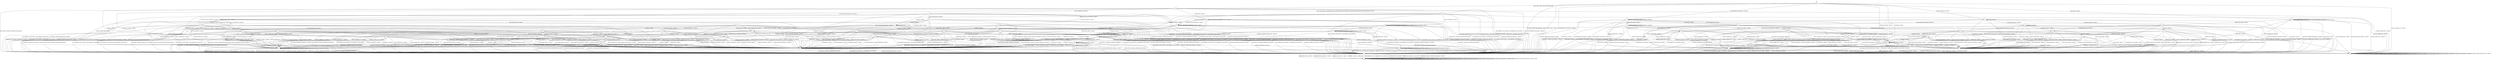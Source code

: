 digraph g {

	s0 [shape="circle" label="s0"];
	s1 [shape="circle" label="s1"];
	s2 [shape="circle" label="s2"];
	s3 [shape="circle" label="s3"];
	s4 [shape="circle" label="s4"];
	s5 [shape="circle" label="s5"];
	s6 [shape="circle" label="s6"];
	s7 [shape="circle" label="s7"];
	s8 [shape="circle" label="s8"];
	s9 [shape="circle" label="s9"];
	s10 [shape="circle" label="s10"];
	s11 [shape="circle" label="s11"];
	s12 [shape="circle" label="s12"];
	s13 [shape="circle" label="s13"];
	s14 [shape="circle" label="s14"];
	s15 [shape="circle" label="s15"];
	s16 [shape="circle" label="s16"];
	s17 [shape="circle" label="s17"];
	s18 [shape="circle" label="s18"];
	s19 [shape="circle" label="s19"];
	s20 [shape="circle" label="s20"];
	s21 [shape="circle" label="s21"];
	s22 [shape="circle" label="s22"];
	s23 [shape="circle" label="s23"];
	s24 [shape="circle" label="s24"];
	s25 [shape="circle" label="s25"];
	s26 [shape="circle" label="s26"];
	s27 [shape="circle" label="s27"];
	s28 [shape="circle" label="s28"];
	s29 [shape="circle" label="s29"];
	s30 [shape="circle" label="s30"];
	s31 [shape="circle" label="s31"];
	s32 [shape="circle" label="s32"];
	s33 [shape="circle" label="s33"];
	s34 [shape="circle" label="s34"];
	s35 [shape="circle" label="s35"];
	s36 [shape="circle" label="s36"];
	s37 [shape="circle" label="s37"];
	s38 [shape="circle" label="s38"];
	s39 [shape="circle" label="s39"];
	s40 [shape="circle" label="s40"];
	s41 [shape="circle" label="s41"];
	s42 [shape="circle" label="s42"];
	s43 [shape="circle" label="s43"];
	s44 [shape="circle" label="s44"];
	s45 [shape="circle" label="s45"];
	s46 [shape="circle" label="s46"];
	s47 [shape="circle" label="s47"];
	s48 [shape="circle" label="s48"];
	s49 [shape="circle" label="s49"];
	s50 [shape="circle" label="s50"];
	s51 [shape="circle" label="s51"];
	s52 [shape="circle" label="s52"];
	s53 [shape="circle" label="s53"];
	s54 [shape="circle" label="s54"];
	s0 -> s2 [label="ECDH_CLIENT_HELLO / HELLO_VERIFY_REQUEST"];
	s0 -> s13 [label="ECDH_CLIENT_KEY_EXCHANGE / TIMEOUT"];
	s0 -> s7 [label="CHANGE_CIPHER_SPEC / TIMEOUT"];
	s0 -> s5 [label="FINISHED / TIMEOUT"];
	s0 -> s1 [label="APPLICATION / TIMEOUT"];
	s0 -> s32 [label="CERTIFICATE / TIMEOUT"];
	s0 -> s17 [label="EMPTY_CERTIFICATE / TIMEOUT"];
	s0 -> s5 [label="CERTIFICATE_VERIFY / TIMEOUT"];
	s0 -> s1 [label="Alert(WARNING,CLOSE_NOTIFY) / TIMEOUT"];
	s0 -> s1 [label="Alert(FATAL,UNEXPECTED_MESSAGE) / TIMEOUT"];
	s1 -> s3 [label="ECDH_CLIENT_HELLO / TIMEOUT"];
	s1 -> s3 [label="ECDH_CLIENT_KEY_EXCHANGE / TIMEOUT"];
	s1 -> s3 [label="CHANGE_CIPHER_SPEC / TIMEOUT"];
	s1 -> s3 [label="FINISHED / TIMEOUT"];
	s1 -> s3 [label="APPLICATION / TIMEOUT"];
	s1 -> s3 [label="CERTIFICATE / TIMEOUT"];
	s1 -> s3 [label="EMPTY_CERTIFICATE / TIMEOUT"];
	s1 -> s3 [label="CERTIFICATE_VERIFY / TIMEOUT"];
	s1 -> s3 [label="Alert(WARNING,CLOSE_NOTIFY) / TIMEOUT"];
	s1 -> s3 [label="Alert(FATAL,UNEXPECTED_MESSAGE) / TIMEOUT"];
	s2 -> s4 [label="ECDH_CLIENT_HELLO / SERVER_HELLO|RSA_CERTIFICATE|ECDHE_SERVER_KEY_EXCHANGE|CERTIFICATE_REQUEST|SERVER_HELLO_DONE"];
	s2 -> s8 [label="ECDH_CLIENT_KEY_EXCHANGE / TIMEOUT"];
	s2 -> s7 [label="CHANGE_CIPHER_SPEC / TIMEOUT"];
	s2 -> s6 [label="FINISHED / TIMEOUT"];
	s2 -> s1 [label="APPLICATION / Alert(FATAL,UNEXPECTED_MESSAGE)"];
	s2 -> s28 [label="CERTIFICATE / TIMEOUT"];
	s2 -> s15 [label="EMPTY_CERTIFICATE / TIMEOUT"];
	s2 -> s6 [label="CERTIFICATE_VERIFY / TIMEOUT"];
	s2 -> s1 [label="Alert(WARNING,CLOSE_NOTIFY) / Alert(WARNING,CLOSE_NOTIFY)"];
	s2 -> s1 [label="Alert(FATAL,UNEXPECTED_MESSAGE) / TIMEOUT"];
	s3 -> s3 [label="ECDH_CLIENT_HELLO / SOCKET_CLOSED"];
	s3 -> s3 [label="ECDH_CLIENT_KEY_EXCHANGE / SOCKET_CLOSED"];
	s3 -> s3 [label="CHANGE_CIPHER_SPEC / SOCKET_CLOSED"];
	s3 -> s3 [label="FINISHED / SOCKET_CLOSED"];
	s3 -> s3 [label="APPLICATION / SOCKET_CLOSED"];
	s3 -> s3 [label="CERTIFICATE / SOCKET_CLOSED"];
	s3 -> s3 [label="EMPTY_CERTIFICATE / SOCKET_CLOSED"];
	s3 -> s3 [label="CERTIFICATE_VERIFY / SOCKET_CLOSED"];
	s3 -> s3 [label="Alert(WARNING,CLOSE_NOTIFY) / SOCKET_CLOSED"];
	s3 -> s3 [label="Alert(FATAL,UNEXPECTED_MESSAGE) / SOCKET_CLOSED"];
	s4 -> s1 [label="ECDH_CLIENT_HELLO / Alert(FATAL,UNEXPECTED_MESSAGE)"];
	s4 -> s8 [label="ECDH_CLIENT_KEY_EXCHANGE / TIMEOUT"];
	s4 -> s7 [label="CHANGE_CIPHER_SPEC / TIMEOUT"];
	s4 -> s6 [label="FINISHED / TIMEOUT"];
	s4 -> s1 [label="APPLICATION / Alert(FATAL,UNEXPECTED_MESSAGE)"];
	s4 -> s50 [label="CERTIFICATE / TIMEOUT"];
	s4 -> s9 [label="EMPTY_CERTIFICATE / TIMEOUT"];
	s4 -> s6 [label="CERTIFICATE_VERIFY / TIMEOUT"];
	s4 -> s1 [label="Alert(WARNING,CLOSE_NOTIFY) / Alert(WARNING,CLOSE_NOTIFY)"];
	s4 -> s1 [label="Alert(FATAL,UNEXPECTED_MESSAGE) / TIMEOUT"];
	s5 -> s5 [label="ECDH_CLIENT_HELLO / TIMEOUT"];
	s5 -> s5 [label="ECDH_CLIENT_KEY_EXCHANGE / TIMEOUT"];
	s5 -> s7 [label="CHANGE_CIPHER_SPEC / TIMEOUT"];
	s5 -> s5 [label="FINISHED / TIMEOUT"];
	s5 -> s1 [label="APPLICATION / TIMEOUT"];
	s5 -> s5 [label="CERTIFICATE / TIMEOUT"];
	s5 -> s5 [label="EMPTY_CERTIFICATE / TIMEOUT"];
	s5 -> s5 [label="CERTIFICATE_VERIFY / TIMEOUT"];
	s5 -> s1 [label="Alert(WARNING,CLOSE_NOTIFY) / TIMEOUT"];
	s5 -> s1 [label="Alert(FATAL,UNEXPECTED_MESSAGE) / TIMEOUT"];
	s6 -> s6 [label="ECDH_CLIENT_HELLO / TIMEOUT"];
	s6 -> s6 [label="ECDH_CLIENT_KEY_EXCHANGE / TIMEOUT"];
	s6 -> s7 [label="CHANGE_CIPHER_SPEC / TIMEOUT"];
	s6 -> s6 [label="FINISHED / TIMEOUT"];
	s6 -> s1 [label="APPLICATION / Alert(FATAL,UNEXPECTED_MESSAGE)"];
	s6 -> s6 [label="CERTIFICATE / TIMEOUT"];
	s6 -> s6 [label="EMPTY_CERTIFICATE / TIMEOUT"];
	s6 -> s6 [label="CERTIFICATE_VERIFY / TIMEOUT"];
	s6 -> s1 [label="Alert(WARNING,CLOSE_NOTIFY) / Alert(WARNING,CLOSE_NOTIFY)"];
	s6 -> s1 [label="Alert(FATAL,UNEXPECTED_MESSAGE) / TIMEOUT"];
	s7 -> s7 [label="ECDH_CLIENT_HELLO / TIMEOUT"];
	s7 -> s7 [label="ECDH_CLIENT_KEY_EXCHANGE / TIMEOUT"];
	s7 -> s7 [label="CHANGE_CIPHER_SPEC / TIMEOUT"];
	s7 -> s7 [label="FINISHED / TIMEOUT"];
	s7 -> s7 [label="APPLICATION / TIMEOUT"];
	s7 -> s7 [label="CERTIFICATE / TIMEOUT"];
	s7 -> s7 [label="EMPTY_CERTIFICATE / TIMEOUT"];
	s7 -> s7 [label="CERTIFICATE_VERIFY / TIMEOUT"];
	s7 -> s7 [label="Alert(WARNING,CLOSE_NOTIFY) / TIMEOUT"];
	s7 -> s7 [label="Alert(FATAL,UNEXPECTED_MESSAGE) / TIMEOUT"];
	s8 -> s22 [label="ECDH_CLIENT_HELLO / TIMEOUT"];
	s8 -> s6 [label="ECDH_CLIENT_KEY_EXCHANGE / TIMEOUT"];
	s8 -> s11 [label="CHANGE_CIPHER_SPEC / TIMEOUT"];
	s8 -> s12 [label="FINISHED / TIMEOUT"];
	s8 -> s1 [label="APPLICATION / Alert(FATAL,UNEXPECTED_MESSAGE)"];
	s8 -> s18 [label="CERTIFICATE / TIMEOUT"];
	s8 -> s18 [label="EMPTY_CERTIFICATE / TIMEOUT"];
	s8 -> s8 [label="CERTIFICATE_VERIFY / TIMEOUT"];
	s8 -> s1 [label="Alert(WARNING,CLOSE_NOTIFY) / Alert(WARNING,CLOSE_NOTIFY)"];
	s8 -> s1 [label="Alert(FATAL,UNEXPECTED_MESSAGE) / TIMEOUT"];
	s9 -> s37 [label="ECDH_CLIENT_HELLO / TIMEOUT"];
	s9 -> s9 [label="ECDH_CLIENT_KEY_EXCHANGE / TIMEOUT"];
	s9 -> s10 [label="CHANGE_CIPHER_SPEC / TIMEOUT"];
	s9 -> s9 [label="FINISHED / TIMEOUT"];
	s9 -> s1 [label="APPLICATION / Alert(FATAL,UNEXPECTED_MESSAGE)"];
	s9 -> s6 [label="CERTIFICATE / TIMEOUT"];
	s9 -> s6 [label="EMPTY_CERTIFICATE / TIMEOUT"];
	s9 -> s9 [label="CERTIFICATE_VERIFY / TIMEOUT"];
	s9 -> s1 [label="Alert(WARNING,CLOSE_NOTIFY) / Alert(WARNING,CLOSE_NOTIFY)"];
	s9 -> s1 [label="Alert(FATAL,UNEXPECTED_MESSAGE) / TIMEOUT"];
	s10 -> s1 [label="ECDH_CLIENT_HELLO / Alert(FATAL,BAD_CERTIFICATE)"];
	s10 -> s1 [label="ECDH_CLIENT_KEY_EXCHANGE / Alert(FATAL,BAD_CERTIFICATE)"];
	s10 -> s7 [label="CHANGE_CIPHER_SPEC / TIMEOUT"];
	s10 -> s1 [label="FINISHED / Alert(FATAL,BAD_CERTIFICATE)"];
	s10 -> s10 [label="APPLICATION / TIMEOUT"];
	s10 -> s1 [label="CERTIFICATE / Alert(FATAL,BAD_CERTIFICATE)"];
	s10 -> s1 [label="EMPTY_CERTIFICATE / Alert(FATAL,BAD_CERTIFICATE)"];
	s10 -> s1 [label="CERTIFICATE_VERIFY / Alert(FATAL,BAD_CERTIFICATE)"];
	s10 -> s10 [label="Alert(WARNING,CLOSE_NOTIFY) / TIMEOUT"];
	s10 -> s10 [label="Alert(FATAL,UNEXPECTED_MESSAGE) / TIMEOUT"];
	s11 -> s1 [label="ECDH_CLIENT_HELLO / Alert(FATAL,UNEXPECTED_MESSAGE)"];
	s11 -> s1 [label="ECDH_CLIENT_KEY_EXCHANGE / Alert(FATAL,UNEXPECTED_MESSAGE)"];
	s11 -> s7 [label="CHANGE_CIPHER_SPEC / TIMEOUT"];
	s11 -> s1 [label="FINISHED / Alert(FATAL,UNEXPECTED_MESSAGE)"];
	s11 -> s11 [label="APPLICATION / TIMEOUT"];
	s11 -> s1 [label="CERTIFICATE / Alert(FATAL,UNEXPECTED_MESSAGE)"];
	s11 -> s1 [label="EMPTY_CERTIFICATE / Alert(FATAL,UNEXPECTED_MESSAGE)"];
	s11 -> s1 [label="CERTIFICATE_VERIFY / Alert(FATAL,UNEXPECTED_MESSAGE)"];
	s11 -> s11 [label="Alert(WARNING,CLOSE_NOTIFY) / TIMEOUT"];
	s11 -> s11 [label="Alert(FATAL,UNEXPECTED_MESSAGE) / TIMEOUT"];
	s12 -> s26 [label="ECDH_CLIENT_HELLO / TIMEOUT"];
	s12 -> s6 [label="ECDH_CLIENT_KEY_EXCHANGE / TIMEOUT"];
	s12 -> s11 [label="CHANGE_CIPHER_SPEC / TIMEOUT"];
	s12 -> s6 [label="FINISHED / TIMEOUT"];
	s12 -> s1 [label="APPLICATION / Alert(FATAL,UNEXPECTED_MESSAGE)"];
	s12 -> s20 [label="CERTIFICATE / TIMEOUT"];
	s12 -> s20 [label="EMPTY_CERTIFICATE / TIMEOUT"];
	s12 -> s51 [label="CERTIFICATE_VERIFY / TIMEOUT"];
	s12 -> s1 [label="Alert(WARNING,CLOSE_NOTIFY) / Alert(WARNING,CLOSE_NOTIFY)"];
	s12 -> s1 [label="Alert(FATAL,UNEXPECTED_MESSAGE) / TIMEOUT"];
	s13 -> s13 [label="ECDH_CLIENT_HELLO / TIMEOUT"];
	s13 -> s5 [label="ECDH_CLIENT_KEY_EXCHANGE / TIMEOUT"];
	s13 -> s14 [label="CHANGE_CIPHER_SPEC / TIMEOUT"];
	s13 -> s13 [label="FINISHED / TIMEOUT"];
	s13 -> s1 [label="APPLICATION / TIMEOUT"];
	s13 -> s19 [label="CERTIFICATE / TIMEOUT"];
	s13 -> s19 [label="EMPTY_CERTIFICATE / TIMEOUT"];
	s13 -> s21 [label="CERTIFICATE_VERIFY / TIMEOUT"];
	s13 -> s1 [label="Alert(WARNING,CLOSE_NOTIFY) / TIMEOUT"];
	s13 -> s1 [label="Alert(FATAL,UNEXPECTED_MESSAGE) / TIMEOUT"];
	s14 -> s1 [label="ECDH_CLIENT_HELLO / TIMEOUT"];
	s14 -> s1 [label="ECDH_CLIENT_KEY_EXCHANGE / TIMEOUT"];
	s14 -> s7 [label="CHANGE_CIPHER_SPEC / TIMEOUT"];
	s14 -> s1 [label="FINISHED / TIMEOUT"];
	s14 -> s14 [label="APPLICATION / TIMEOUT"];
	s14 -> s1 [label="CERTIFICATE / TIMEOUT"];
	s14 -> s1 [label="EMPTY_CERTIFICATE / TIMEOUT"];
	s14 -> s1 [label="CERTIFICATE_VERIFY / TIMEOUT"];
	s14 -> s14 [label="Alert(WARNING,CLOSE_NOTIFY) / TIMEOUT"];
	s14 -> s14 [label="Alert(FATAL,UNEXPECTED_MESSAGE) / TIMEOUT"];
	s15 -> s31 [label="ECDH_CLIENT_HELLO / TIMEOUT"];
	s15 -> s18 [label="ECDH_CLIENT_KEY_EXCHANGE / TIMEOUT"];
	s15 -> s11 [label="CHANGE_CIPHER_SPEC / TIMEOUT"];
	s15 -> s16 [label="FINISHED / TIMEOUT"];
	s15 -> s1 [label="APPLICATION / Alert(FATAL,UNEXPECTED_MESSAGE)"];
	s15 -> s6 [label="CERTIFICATE / TIMEOUT"];
	s15 -> s6 [label="EMPTY_CERTIFICATE / TIMEOUT"];
	s15 -> s30 [label="CERTIFICATE_VERIFY / TIMEOUT"];
	s15 -> s1 [label="Alert(WARNING,CLOSE_NOTIFY) / Alert(WARNING,CLOSE_NOTIFY)"];
	s15 -> s1 [label="Alert(FATAL,UNEXPECTED_MESSAGE) / TIMEOUT"];
	s16 -> s16 [label="ECDH_CLIENT_HELLO / TIMEOUT"];
	s16 -> s20 [label="ECDH_CLIENT_KEY_EXCHANGE / TIMEOUT"];
	s16 -> s11 [label="CHANGE_CIPHER_SPEC / TIMEOUT"];
	s16 -> s6 [label="FINISHED / TIMEOUT"];
	s16 -> s1 [label="APPLICATION / Alert(FATAL,UNEXPECTED_MESSAGE)"];
	s16 -> s6 [label="CERTIFICATE / TIMEOUT"];
	s16 -> s6 [label="EMPTY_CERTIFICATE / TIMEOUT"];
	s16 -> s24 [label="CERTIFICATE_VERIFY / TIMEOUT"];
	s16 -> s1 [label="Alert(WARNING,CLOSE_NOTIFY) / Alert(WARNING,CLOSE_NOTIFY)"];
	s16 -> s1 [label="Alert(FATAL,UNEXPECTED_MESSAGE) / TIMEOUT"];
	s17 -> s38 [label="ECDH_CLIENT_HELLO / TIMEOUT"];
	s17 -> s19 [label="ECDH_CLIENT_KEY_EXCHANGE / TIMEOUT"];
	s17 -> s14 [label="CHANGE_CIPHER_SPEC / TIMEOUT"];
	s17 -> s17 [label="FINISHED / TIMEOUT"];
	s17 -> s1 [label="APPLICATION / TIMEOUT"];
	s17 -> s5 [label="CERTIFICATE / TIMEOUT"];
	s17 -> s5 [label="EMPTY_CERTIFICATE / TIMEOUT"];
	s17 -> s34 [label="CERTIFICATE_VERIFY / TIMEOUT"];
	s17 -> s1 [label="Alert(WARNING,CLOSE_NOTIFY) / TIMEOUT"];
	s17 -> s1 [label="Alert(FATAL,UNEXPECTED_MESSAGE) / TIMEOUT"];
	s18 -> s23 [label="ECDH_CLIENT_HELLO / TIMEOUT"];
	s18 -> s6 [label="ECDH_CLIENT_KEY_EXCHANGE / TIMEOUT"];
	s18 -> s11 [label="CHANGE_CIPHER_SPEC / TIMEOUT"];
	s18 -> s20 [label="FINISHED / TIMEOUT"];
	s18 -> s1 [label="APPLICATION / Alert(FATAL,UNEXPECTED_MESSAGE)"];
	s18 -> s6 [label="CERTIFICATE / TIMEOUT"];
	s18 -> s6 [label="EMPTY_CERTIFICATE / TIMEOUT"];
	s18 -> s27 [label="CERTIFICATE_VERIFY / TIMEOUT"];
	s18 -> s1 [label="Alert(WARNING,CLOSE_NOTIFY) / Alert(WARNING,CLOSE_NOTIFY)"];
	s18 -> s1 [label="Alert(FATAL,UNEXPECTED_MESSAGE) / TIMEOUT"];
	s19 -> s43 [label="ECDH_CLIENT_HELLO / TIMEOUT"];
	s19 -> s5 [label="ECDH_CLIENT_KEY_EXCHANGE / TIMEOUT"];
	s19 -> s14 [label="CHANGE_CIPHER_SPEC / TIMEOUT"];
	s19 -> s29 [label="FINISHED / TIMEOUT"];
	s19 -> s1 [label="APPLICATION / TIMEOUT"];
	s19 -> s5 [label="CERTIFICATE / TIMEOUT"];
	s19 -> s5 [label="EMPTY_CERTIFICATE / TIMEOUT"];
	s19 -> s33 [label="CERTIFICATE_VERIFY / TIMEOUT"];
	s19 -> s1 [label="Alert(WARNING,CLOSE_NOTIFY) / TIMEOUT"];
	s19 -> s1 [label="Alert(FATAL,UNEXPECTED_MESSAGE) / TIMEOUT"];
	s20 -> s25 [label="ECDH_CLIENT_HELLO / TIMEOUT"];
	s20 -> s6 [label="ECDH_CLIENT_KEY_EXCHANGE / TIMEOUT"];
	s20 -> s11 [label="CHANGE_CIPHER_SPEC / TIMEOUT"];
	s20 -> s6 [label="FINISHED / TIMEOUT"];
	s20 -> s1 [label="APPLICATION / Alert(FATAL,UNEXPECTED_MESSAGE)"];
	s20 -> s6 [label="CERTIFICATE / TIMEOUT"];
	s20 -> s6 [label="EMPTY_CERTIFICATE / TIMEOUT"];
	s20 -> s45 [label="CERTIFICATE_VERIFY / TIMEOUT"];
	s20 -> s1 [label="Alert(WARNING,CLOSE_NOTIFY) / Alert(WARNING,CLOSE_NOTIFY)"];
	s20 -> s1 [label="Alert(FATAL,UNEXPECTED_MESSAGE) / TIMEOUT"];
	s21 -> s21 [label="ECDH_CLIENT_HELLO / TIMEOUT"];
	s21 -> s5 [label="ECDH_CLIENT_KEY_EXCHANGE / TIMEOUT"];
	s21 -> s14 [label="CHANGE_CIPHER_SPEC / TIMEOUT"];
	s21 -> s21 [label="FINISHED / TIMEOUT"];
	s21 -> s1 [label="APPLICATION / TIMEOUT"];
	s21 -> s33 [label="CERTIFICATE / TIMEOUT"];
	s21 -> s33 [label="EMPTY_CERTIFICATE / TIMEOUT"];
	s21 -> s5 [label="CERTIFICATE_VERIFY / TIMEOUT"];
	s21 -> s1 [label="Alert(WARNING,CLOSE_NOTIFY) / TIMEOUT"];
	s21 -> s1 [label="Alert(FATAL,UNEXPECTED_MESSAGE) / TIMEOUT"];
	s22 -> s6 [label="ECDH_CLIENT_HELLO / TIMEOUT"];
	s22 -> s6 [label="ECDH_CLIENT_KEY_EXCHANGE / TIMEOUT"];
	s22 -> s11 [label="CHANGE_CIPHER_SPEC / TIMEOUT"];
	s22 -> s26 [label="FINISHED / TIMEOUT"];
	s22 -> s1 [label="APPLICATION / Alert(FATAL,UNEXPECTED_MESSAGE)"];
	s22 -> s23 [label="CERTIFICATE / TIMEOUT"];
	s22 -> s23 [label="EMPTY_CERTIFICATE / TIMEOUT"];
	s22 -> s47 [label="CERTIFICATE_VERIFY / TIMEOUT"];
	s22 -> s1 [label="Alert(WARNING,CLOSE_NOTIFY) / Alert(WARNING,CLOSE_NOTIFY)"];
	s22 -> s1 [label="Alert(FATAL,UNEXPECTED_MESSAGE) / TIMEOUT"];
	s23 -> s6 [label="ECDH_CLIENT_HELLO / TIMEOUT"];
	s23 -> s6 [label="ECDH_CLIENT_KEY_EXCHANGE / TIMEOUT"];
	s23 -> s11 [label="CHANGE_CIPHER_SPEC / TIMEOUT"];
	s23 -> s25 [label="FINISHED / TIMEOUT"];
	s23 -> s1 [label="APPLICATION / Alert(FATAL,UNEXPECTED_MESSAGE)"];
	s23 -> s6 [label="CERTIFICATE / TIMEOUT"];
	s23 -> s6 [label="EMPTY_CERTIFICATE / TIMEOUT"];
	s23 -> s48 [label="CERTIFICATE_VERIFY / TIMEOUT"];
	s23 -> s1 [label="Alert(WARNING,CLOSE_NOTIFY) / Alert(WARNING,CLOSE_NOTIFY)"];
	s23 -> s1 [label="Alert(FATAL,UNEXPECTED_MESSAGE) / TIMEOUT"];
	s24 -> s54 [label="ECDH_CLIENT_HELLO / TIMEOUT"];
	s24 -> s45 [label="ECDH_CLIENT_KEY_EXCHANGE / TIMEOUT"];
	s24 -> s11 [label="CHANGE_CIPHER_SPEC / TIMEOUT"];
	s24 -> s6 [label="FINISHED / TIMEOUT"];
	s24 -> s1 [label="APPLICATION / Alert(FATAL,UNEXPECTED_MESSAGE)"];
	s24 -> s6 [label="CERTIFICATE / TIMEOUT"];
	s24 -> s6 [label="EMPTY_CERTIFICATE / TIMEOUT"];
	s24 -> s6 [label="CERTIFICATE_VERIFY / TIMEOUT"];
	s24 -> s1 [label="Alert(WARNING,CLOSE_NOTIFY) / Alert(WARNING,CLOSE_NOTIFY)"];
	s24 -> s1 [label="Alert(FATAL,UNEXPECTED_MESSAGE) / TIMEOUT"];
	s25 -> s6 [label="ECDH_CLIENT_HELLO / TIMEOUT"];
	s25 -> s6 [label="ECDH_CLIENT_KEY_EXCHANGE / TIMEOUT"];
	s25 -> s11 [label="CHANGE_CIPHER_SPEC / TIMEOUT"];
	s25 -> s6 [label="FINISHED / TIMEOUT"];
	s25 -> s1 [label="APPLICATION / Alert(FATAL,UNEXPECTED_MESSAGE)"];
	s25 -> s6 [label="CERTIFICATE / TIMEOUT"];
	s25 -> s6 [label="EMPTY_CERTIFICATE / TIMEOUT"];
	s25 -> s46 [label="CERTIFICATE_VERIFY / TIMEOUT"];
	s25 -> s1 [label="Alert(WARNING,CLOSE_NOTIFY) / Alert(WARNING,CLOSE_NOTIFY)"];
	s25 -> s1 [label="Alert(FATAL,UNEXPECTED_MESSAGE) / TIMEOUT"];
	s26 -> s6 [label="ECDH_CLIENT_HELLO / TIMEOUT"];
	s26 -> s6 [label="ECDH_CLIENT_KEY_EXCHANGE / TIMEOUT"];
	s26 -> s11 [label="CHANGE_CIPHER_SPEC / TIMEOUT"];
	s26 -> s6 [label="FINISHED / TIMEOUT"];
	s26 -> s1 [label="APPLICATION / Alert(FATAL,UNEXPECTED_MESSAGE)"];
	s26 -> s25 [label="CERTIFICATE / TIMEOUT"];
	s26 -> s25 [label="EMPTY_CERTIFICATE / TIMEOUT"];
	s26 -> s49 [label="CERTIFICATE_VERIFY / TIMEOUT"];
	s26 -> s1 [label="Alert(WARNING,CLOSE_NOTIFY) / Alert(WARNING,CLOSE_NOTIFY)"];
	s26 -> s1 [label="Alert(FATAL,UNEXPECTED_MESSAGE) / TIMEOUT"];
	s27 -> s48 [label="ECDH_CLIENT_HELLO / TIMEOUT"];
	s27 -> s6 [label="ECDH_CLIENT_KEY_EXCHANGE / TIMEOUT"];
	s27 -> s11 [label="CHANGE_CIPHER_SPEC / TIMEOUT"];
	s27 -> s45 [label="FINISHED / TIMEOUT"];
	s27 -> s1 [label="APPLICATION / Alert(FATAL,UNEXPECTED_MESSAGE)"];
	s27 -> s6 [label="CERTIFICATE / TIMEOUT"];
	s27 -> s6 [label="EMPTY_CERTIFICATE / TIMEOUT"];
	s27 -> s6 [label="CERTIFICATE_VERIFY / TIMEOUT"];
	s27 -> s1 [label="Alert(WARNING,CLOSE_NOTIFY) / Alert(WARNING,CLOSE_NOTIFY)"];
	s27 -> s1 [label="Alert(FATAL,UNEXPECTED_MESSAGE) / TIMEOUT"];
	s28 -> s28 [label="ECDH_CLIENT_HELLO / TIMEOUT"];
	s28 -> s50 [label="ECDH_CLIENT_KEY_EXCHANGE / TIMEOUT"];
	s28 -> s7 [label="CHANGE_CIPHER_SPEC / TIMEOUT"];
	s28 -> s28 [label="FINISHED / TIMEOUT"];
	s28 -> s1 [label="APPLICATION / Alert(FATAL,UNEXPECTED_MESSAGE)"];
	s28 -> s6 [label="CERTIFICATE / TIMEOUT"];
	s28 -> s6 [label="EMPTY_CERTIFICATE / TIMEOUT"];
	s28 -> s30 [label="CERTIFICATE_VERIFY / TIMEOUT"];
	s28 -> s1 [label="Alert(WARNING,CLOSE_NOTIFY) / Alert(WARNING,CLOSE_NOTIFY)"];
	s28 -> s1 [label="Alert(FATAL,UNEXPECTED_MESSAGE) / TIMEOUT"];
	s29 -> s44 [label="ECDH_CLIENT_HELLO / TIMEOUT"];
	s29 -> s5 [label="ECDH_CLIENT_KEY_EXCHANGE / TIMEOUT"];
	s29 -> s14 [label="CHANGE_CIPHER_SPEC / TIMEOUT"];
	s29 -> s5 [label="FINISHED / TIMEOUT"];
	s29 -> s1 [label="APPLICATION / TIMEOUT"];
	s29 -> s5 [label="CERTIFICATE / TIMEOUT"];
	s29 -> s5 [label="EMPTY_CERTIFICATE / TIMEOUT"];
	s29 -> s36 [label="CERTIFICATE_VERIFY / TIMEOUT"];
	s29 -> s1 [label="Alert(WARNING,CLOSE_NOTIFY) / TIMEOUT"];
	s29 -> s1 [label="Alert(FATAL,UNEXPECTED_MESSAGE) / TIMEOUT"];
	s30 -> s35 [label="ECDH_CLIENT_HELLO / TIMEOUT"];
	s30 -> s27 [label="ECDH_CLIENT_KEY_EXCHANGE / TIMEOUT"];
	s30 -> s11 [label="CHANGE_CIPHER_SPEC / TIMEOUT"];
	s30 -> s24 [label="FINISHED / TIMEOUT"];
	s30 -> s1 [label="APPLICATION / Alert(FATAL,UNEXPECTED_MESSAGE)"];
	s30 -> s6 [label="CERTIFICATE / TIMEOUT"];
	s30 -> s6 [label="EMPTY_CERTIFICATE / TIMEOUT"];
	s30 -> s6 [label="CERTIFICATE_VERIFY / TIMEOUT"];
	s30 -> s1 [label="Alert(WARNING,CLOSE_NOTIFY) / Alert(WARNING,CLOSE_NOTIFY)"];
	s30 -> s1 [label="Alert(FATAL,UNEXPECTED_MESSAGE) / TIMEOUT"];
	s31 -> s6 [label="ECDH_CLIENT_HELLO / TIMEOUT"];
	s31 -> s23 [label="ECDH_CLIENT_KEY_EXCHANGE / TIMEOUT"];
	s31 -> s11 [label="CHANGE_CIPHER_SPEC / TIMEOUT"];
	s31 -> s16 [label="FINISHED / TIMEOUT"];
	s31 -> s1 [label="APPLICATION / Alert(FATAL,UNEXPECTED_MESSAGE)"];
	s31 -> s6 [label="CERTIFICATE / TIMEOUT"];
	s31 -> s6 [label="EMPTY_CERTIFICATE / TIMEOUT"];
	s31 -> s35 [label="CERTIFICATE_VERIFY / TIMEOUT"];
	s31 -> s1 [label="Alert(WARNING,CLOSE_NOTIFY) / Alert(WARNING,CLOSE_NOTIFY)"];
	s31 -> s1 [label="Alert(FATAL,UNEXPECTED_MESSAGE) / TIMEOUT"];
	s32 -> s32 [label="ECDH_CLIENT_HELLO / TIMEOUT"];
	s32 -> s32 [label="ECDH_CLIENT_KEY_EXCHANGE / TIMEOUT"];
	s32 -> s7 [label="CHANGE_CIPHER_SPEC / TIMEOUT"];
	s32 -> s32 [label="FINISHED / TIMEOUT"];
	s32 -> s1 [label="APPLICATION / TIMEOUT"];
	s32 -> s5 [label="CERTIFICATE / TIMEOUT"];
	s32 -> s5 [label="EMPTY_CERTIFICATE / TIMEOUT"];
	s32 -> s34 [label="CERTIFICATE_VERIFY / TIMEOUT"];
	s32 -> s1 [label="Alert(WARNING,CLOSE_NOTIFY) / TIMEOUT"];
	s32 -> s1 [label="Alert(FATAL,UNEXPECTED_MESSAGE) / TIMEOUT"];
	s33 -> s40 [label="ECDH_CLIENT_HELLO / TIMEOUT"];
	s33 -> s5 [label="ECDH_CLIENT_KEY_EXCHANGE / TIMEOUT"];
	s33 -> s14 [label="CHANGE_CIPHER_SPEC / TIMEOUT"];
	s33 -> s36 [label="FINISHED / TIMEOUT"];
	s33 -> s1 [label="APPLICATION / TIMEOUT"];
	s33 -> s5 [label="CERTIFICATE / TIMEOUT"];
	s33 -> s5 [label="EMPTY_CERTIFICATE / TIMEOUT"];
	s33 -> s5 [label="CERTIFICATE_VERIFY / TIMEOUT"];
	s33 -> s1 [label="Alert(WARNING,CLOSE_NOTIFY) / TIMEOUT"];
	s33 -> s1 [label="Alert(FATAL,UNEXPECTED_MESSAGE) / TIMEOUT"];
	s34 -> s41 [label="ECDH_CLIENT_HELLO / TIMEOUT"];
	s34 -> s33 [label="ECDH_CLIENT_KEY_EXCHANGE / TIMEOUT"];
	s34 -> s14 [label="CHANGE_CIPHER_SPEC / TIMEOUT"];
	s34 -> s52 [label="FINISHED / TIMEOUT"];
	s34 -> s1 [label="APPLICATION / TIMEOUT"];
	s34 -> s5 [label="CERTIFICATE / TIMEOUT"];
	s34 -> s5 [label="EMPTY_CERTIFICATE / TIMEOUT"];
	s34 -> s5 [label="CERTIFICATE_VERIFY / TIMEOUT"];
	s34 -> s1 [label="Alert(WARNING,CLOSE_NOTIFY) / TIMEOUT"];
	s34 -> s1 [label="Alert(FATAL,UNEXPECTED_MESSAGE) / TIMEOUT"];
	s35 -> s6 [label="ECDH_CLIENT_HELLO / TIMEOUT"];
	s35 -> s48 [label="ECDH_CLIENT_KEY_EXCHANGE / TIMEOUT"];
	s35 -> s11 [label="CHANGE_CIPHER_SPEC / TIMEOUT"];
	s35 -> s54 [label="FINISHED / TIMEOUT"];
	s35 -> s1 [label="APPLICATION / Alert(FATAL,UNEXPECTED_MESSAGE)"];
	s35 -> s6 [label="CERTIFICATE / TIMEOUT"];
	s35 -> s6 [label="EMPTY_CERTIFICATE / TIMEOUT"];
	s35 -> s6 [label="CERTIFICATE_VERIFY / TIMEOUT"];
	s35 -> s1 [label="Alert(WARNING,CLOSE_NOTIFY) / Alert(WARNING,CLOSE_NOTIFY)"];
	s35 -> s1 [label="Alert(FATAL,UNEXPECTED_MESSAGE) / TIMEOUT"];
	s36 -> s36 [label="ECDH_CLIENT_HELLO / TIMEOUT"];
	s36 -> s5 [label="ECDH_CLIENT_KEY_EXCHANGE / TIMEOUT"];
	s36 -> s14 [label="CHANGE_CIPHER_SPEC / TIMEOUT"];
	s36 -> s5 [label="FINISHED / TIMEOUT"];
	s36 -> s1 [label="APPLICATION / TIMEOUT"];
	s36 -> s5 [label="CERTIFICATE / TIMEOUT"];
	s36 -> s5 [label="EMPTY_CERTIFICATE / TIMEOUT"];
	s36 -> s5 [label="CERTIFICATE_VERIFY / TIMEOUT"];
	s36 -> s1 [label="Alert(WARNING,CLOSE_NOTIFY) / TIMEOUT"];
	s36 -> s1 [label="Alert(FATAL,UNEXPECTED_MESSAGE) / TIMEOUT"];
	s37 -> s6 [label="ECDH_CLIENT_HELLO / TIMEOUT"];
	s37 -> s37 [label="ECDH_CLIENT_KEY_EXCHANGE / TIMEOUT"];
	s37 -> s10 [label="CHANGE_CIPHER_SPEC / TIMEOUT"];
	s37 -> s39 [label="FINISHED / TIMEOUT"];
	s37 -> s1 [label="APPLICATION / Alert(FATAL,UNEXPECTED_MESSAGE)"];
	s37 -> s6 [label="CERTIFICATE / TIMEOUT"];
	s37 -> s6 [label="EMPTY_CERTIFICATE / TIMEOUT"];
	s37 -> s37 [label="CERTIFICATE_VERIFY / TIMEOUT"];
	s37 -> s1 [label="Alert(WARNING,CLOSE_NOTIFY) / Alert(WARNING,CLOSE_NOTIFY)"];
	s37 -> s1 [label="Alert(FATAL,UNEXPECTED_MESSAGE) / TIMEOUT"];
	s38 -> s5 [label="ECDH_CLIENT_HELLO / TIMEOUT"];
	s38 -> s43 [label="ECDH_CLIENT_KEY_EXCHANGE / TIMEOUT"];
	s38 -> s14 [label="CHANGE_CIPHER_SPEC / TIMEOUT"];
	s38 -> s38 [label="FINISHED / TIMEOUT"];
	s38 -> s1 [label="APPLICATION / TIMEOUT"];
	s38 -> s5 [label="CERTIFICATE / TIMEOUT"];
	s38 -> s5 [label="EMPTY_CERTIFICATE / TIMEOUT"];
	s38 -> s41 [label="CERTIFICATE_VERIFY / TIMEOUT"];
	s38 -> s1 [label="Alert(WARNING,CLOSE_NOTIFY) / TIMEOUT"];
	s38 -> s1 [label="Alert(FATAL,UNEXPECTED_MESSAGE) / TIMEOUT"];
	s39 -> s6 [label="ECDH_CLIENT_HELLO / TIMEOUT"];
	s39 -> s39 [label="ECDH_CLIENT_KEY_EXCHANGE / TIMEOUT"];
	s39 -> s10 [label="CHANGE_CIPHER_SPEC / TIMEOUT"];
	s39 -> s6 [label="FINISHED / TIMEOUT"];
	s39 -> s1 [label="APPLICATION / Alert(FATAL,UNEXPECTED_MESSAGE)"];
	s39 -> s6 [label="CERTIFICATE / TIMEOUT"];
	s39 -> s6 [label="EMPTY_CERTIFICATE / TIMEOUT"];
	s39 -> s42 [label="CERTIFICATE_VERIFY / TIMEOUT"];
	s39 -> s1 [label="Alert(WARNING,CLOSE_NOTIFY) / Alert(WARNING,CLOSE_NOTIFY)"];
	s39 -> s1 [label="Alert(FATAL,UNEXPECTED_MESSAGE) / TIMEOUT"];
	s40 -> s5 [label="ECDH_CLIENT_HELLO / TIMEOUT"];
	s40 -> s5 [label="ECDH_CLIENT_KEY_EXCHANGE / TIMEOUT"];
	s40 -> s14 [label="CHANGE_CIPHER_SPEC / TIMEOUT"];
	s40 -> s36 [label="FINISHED / TIMEOUT"];
	s40 -> s1 [label="APPLICATION / TIMEOUT"];
	s40 -> s5 [label="CERTIFICATE / TIMEOUT"];
	s40 -> s5 [label="EMPTY_CERTIFICATE / TIMEOUT"];
	s40 -> s5 [label="CERTIFICATE_VERIFY / TIMEOUT"];
	s40 -> s1 [label="Alert(WARNING,CLOSE_NOTIFY) / TIMEOUT"];
	s40 -> s1 [label="Alert(FATAL,UNEXPECTED_MESSAGE) / TIMEOUT"];
	s41 -> s5 [label="ECDH_CLIENT_HELLO / TIMEOUT"];
	s41 -> s40 [label="ECDH_CLIENT_KEY_EXCHANGE / TIMEOUT"];
	s41 -> s14 [label="CHANGE_CIPHER_SPEC / TIMEOUT"];
	s41 -> s53 [label="FINISHED / TIMEOUT"];
	s41 -> s1 [label="APPLICATION / TIMEOUT"];
	s41 -> s5 [label="CERTIFICATE / TIMEOUT"];
	s41 -> s5 [label="EMPTY_CERTIFICATE / TIMEOUT"];
	s41 -> s5 [label="CERTIFICATE_VERIFY / TIMEOUT"];
	s41 -> s1 [label="Alert(WARNING,CLOSE_NOTIFY) / TIMEOUT"];
	s41 -> s1 [label="Alert(FATAL,UNEXPECTED_MESSAGE) / TIMEOUT"];
	s42 -> s6 [label="ECDH_CLIENT_HELLO / TIMEOUT"];
	s42 -> s42 [label="ECDH_CLIENT_KEY_EXCHANGE / TIMEOUT"];
	s42 -> s10 [label="CHANGE_CIPHER_SPEC / TIMEOUT"];
	s42 -> s6 [label="FINISHED / TIMEOUT"];
	s42 -> s1 [label="APPLICATION / Alert(FATAL,UNEXPECTED_MESSAGE)"];
	s42 -> s6 [label="CERTIFICATE / TIMEOUT"];
	s42 -> s6 [label="EMPTY_CERTIFICATE / TIMEOUT"];
	s42 -> s6 [label="CERTIFICATE_VERIFY / TIMEOUT"];
	s42 -> s1 [label="Alert(WARNING,CLOSE_NOTIFY) / Alert(WARNING,CLOSE_NOTIFY)"];
	s42 -> s1 [label="Alert(FATAL,UNEXPECTED_MESSAGE) / TIMEOUT"];
	s43 -> s5 [label="ECDH_CLIENT_HELLO / TIMEOUT"];
	s43 -> s5 [label="ECDH_CLIENT_KEY_EXCHANGE / TIMEOUT"];
	s43 -> s14 [label="CHANGE_CIPHER_SPEC / TIMEOUT"];
	s43 -> s44 [label="FINISHED / TIMEOUT"];
	s43 -> s1 [label="APPLICATION / TIMEOUT"];
	s43 -> s5 [label="CERTIFICATE / TIMEOUT"];
	s43 -> s5 [label="EMPTY_CERTIFICATE / TIMEOUT"];
	s43 -> s40 [label="CERTIFICATE_VERIFY / TIMEOUT"];
	s43 -> s1 [label="Alert(WARNING,CLOSE_NOTIFY) / TIMEOUT"];
	s43 -> s1 [label="Alert(FATAL,UNEXPECTED_MESSAGE) / TIMEOUT"];
	s44 -> s5 [label="ECDH_CLIENT_HELLO / TIMEOUT"];
	s44 -> s5 [label="ECDH_CLIENT_KEY_EXCHANGE / TIMEOUT"];
	s44 -> s14 [label="CHANGE_CIPHER_SPEC / TIMEOUT"];
	s44 -> s5 [label="FINISHED / TIMEOUT"];
	s44 -> s1 [label="APPLICATION / TIMEOUT"];
	s44 -> s5 [label="CERTIFICATE / TIMEOUT"];
	s44 -> s5 [label="EMPTY_CERTIFICATE / TIMEOUT"];
	s44 -> s36 [label="CERTIFICATE_VERIFY / TIMEOUT"];
	s44 -> s1 [label="Alert(WARNING,CLOSE_NOTIFY) / TIMEOUT"];
	s44 -> s1 [label="Alert(FATAL,UNEXPECTED_MESSAGE) / TIMEOUT"];
	s45 -> s46 [label="ECDH_CLIENT_HELLO / TIMEOUT"];
	s45 -> s6 [label="ECDH_CLIENT_KEY_EXCHANGE / TIMEOUT"];
	s45 -> s11 [label="CHANGE_CIPHER_SPEC / TIMEOUT"];
	s45 -> s6 [label="FINISHED / TIMEOUT"];
	s45 -> s1 [label="APPLICATION / Alert(FATAL,UNEXPECTED_MESSAGE)"];
	s45 -> s6 [label="CERTIFICATE / TIMEOUT"];
	s45 -> s6 [label="EMPTY_CERTIFICATE / TIMEOUT"];
	s45 -> s6 [label="CERTIFICATE_VERIFY / TIMEOUT"];
	s45 -> s1 [label="Alert(WARNING,CLOSE_NOTIFY) / Alert(WARNING,CLOSE_NOTIFY)"];
	s45 -> s1 [label="Alert(FATAL,UNEXPECTED_MESSAGE) / TIMEOUT"];
	s46 -> s6 [label="ECDH_CLIENT_HELLO / TIMEOUT"];
	s46 -> s6 [label="ECDH_CLIENT_KEY_EXCHANGE / TIMEOUT"];
	s46 -> s11 [label="CHANGE_CIPHER_SPEC / TIMEOUT"];
	s46 -> s6 [label="FINISHED / TIMEOUT"];
	s46 -> s1 [label="APPLICATION / Alert(FATAL,UNEXPECTED_MESSAGE)"];
	s46 -> s6 [label="CERTIFICATE / TIMEOUT"];
	s46 -> s6 [label="EMPTY_CERTIFICATE / TIMEOUT"];
	s46 -> s6 [label="CERTIFICATE_VERIFY / TIMEOUT"];
	s46 -> s1 [label="Alert(WARNING,CLOSE_NOTIFY) / Alert(WARNING,CLOSE_NOTIFY)"];
	s46 -> s1 [label="Alert(FATAL,UNEXPECTED_MESSAGE) / TIMEOUT"];
	s47 -> s6 [label="ECDH_CLIENT_HELLO / TIMEOUT"];
	s47 -> s6 [label="ECDH_CLIENT_KEY_EXCHANGE / TIMEOUT"];
	s47 -> s11 [label="CHANGE_CIPHER_SPEC / TIMEOUT"];
	s47 -> s49 [label="FINISHED / TIMEOUT"];
	s47 -> s1 [label="APPLICATION / Alert(FATAL,UNEXPECTED_MESSAGE)"];
	s47 -> s48 [label="CERTIFICATE / TIMEOUT"];
	s47 -> s48 [label="EMPTY_CERTIFICATE / TIMEOUT"];
	s47 -> s6 [label="CERTIFICATE_VERIFY / TIMEOUT"];
	s47 -> s1 [label="Alert(WARNING,CLOSE_NOTIFY) / Alert(WARNING,CLOSE_NOTIFY)"];
	s47 -> s1 [label="Alert(FATAL,UNEXPECTED_MESSAGE) / TIMEOUT"];
	s48 -> s6 [label="ECDH_CLIENT_HELLO / TIMEOUT"];
	s48 -> s6 [label="ECDH_CLIENT_KEY_EXCHANGE / TIMEOUT"];
	s48 -> s11 [label="CHANGE_CIPHER_SPEC / TIMEOUT"];
	s48 -> s46 [label="FINISHED / TIMEOUT"];
	s48 -> s1 [label="APPLICATION / Alert(FATAL,UNEXPECTED_MESSAGE)"];
	s48 -> s6 [label="CERTIFICATE / TIMEOUT"];
	s48 -> s6 [label="EMPTY_CERTIFICATE / TIMEOUT"];
	s48 -> s6 [label="CERTIFICATE_VERIFY / TIMEOUT"];
	s48 -> s1 [label="Alert(WARNING,CLOSE_NOTIFY) / Alert(WARNING,CLOSE_NOTIFY)"];
	s48 -> s1 [label="Alert(FATAL,UNEXPECTED_MESSAGE) / TIMEOUT"];
	s49 -> s6 [label="ECDH_CLIENT_HELLO / TIMEOUT"];
	s49 -> s6 [label="ECDH_CLIENT_KEY_EXCHANGE / TIMEOUT"];
	s49 -> s11 [label="CHANGE_CIPHER_SPEC / TIMEOUT"];
	s49 -> s6 [label="FINISHED / TIMEOUT"];
	s49 -> s1 [label="APPLICATION / Alert(FATAL,UNEXPECTED_MESSAGE)"];
	s49 -> s46 [label="CERTIFICATE / TIMEOUT"];
	s49 -> s46 [label="EMPTY_CERTIFICATE / TIMEOUT"];
	s49 -> s6 [label="CERTIFICATE_VERIFY / TIMEOUT"];
	s49 -> s1 [label="Alert(WARNING,CLOSE_NOTIFY) / Alert(WARNING,CLOSE_NOTIFY)"];
	s49 -> s1 [label="Alert(FATAL,UNEXPECTED_MESSAGE) / TIMEOUT"];
	s50 -> s50 [label="ECDH_CLIENT_HELLO / TIMEOUT"];
	s50 -> s6 [label="ECDH_CLIENT_KEY_EXCHANGE / TIMEOUT"];
	s50 -> s7 [label="CHANGE_CIPHER_SPEC / TIMEOUT"];
	s50 -> s50 [label="FINISHED / TIMEOUT"];
	s50 -> s1 [label="APPLICATION / Alert(FATAL,UNEXPECTED_MESSAGE)"];
	s50 -> s6 [label="CERTIFICATE / TIMEOUT"];
	s50 -> s6 [label="EMPTY_CERTIFICATE / TIMEOUT"];
	s50 -> s27 [label="CERTIFICATE_VERIFY / TIMEOUT"];
	s50 -> s1 [label="Alert(WARNING,CLOSE_NOTIFY) / Alert(WARNING,CLOSE_NOTIFY)"];
	s50 -> s1 [label="Alert(FATAL,UNEXPECTED_MESSAGE) / TIMEOUT"];
	s51 -> s49 [label="ECDH_CLIENT_HELLO / TIMEOUT"];
	s51 -> s6 [label="ECDH_CLIENT_KEY_EXCHANGE / TIMEOUT"];
	s51 -> s11 [label="CHANGE_CIPHER_SPEC / TIMEOUT"];
	s51 -> s6 [label="FINISHED / TIMEOUT"];
	s51 -> s1 [label="APPLICATION / Alert(FATAL,UNEXPECTED_MESSAGE)"];
	s51 -> s45 [label="CERTIFICATE / TIMEOUT"];
	s51 -> s45 [label="EMPTY_CERTIFICATE / TIMEOUT"];
	s51 -> s6 [label="CERTIFICATE_VERIFY / TIMEOUT"];
	s51 -> s1 [label="Alert(WARNING,CLOSE_NOTIFY) / Alert(WARNING,CLOSE_NOTIFY)"];
	s51 -> s1 [label="Alert(FATAL,UNEXPECTED_MESSAGE) / TIMEOUT"];
	s52 -> s53 [label="ECDH_CLIENT_HELLO / TIMEOUT"];
	s52 -> s36 [label="ECDH_CLIENT_KEY_EXCHANGE / TIMEOUT"];
	s52 -> s14 [label="CHANGE_CIPHER_SPEC / TIMEOUT"];
	s52 -> s5 [label="FINISHED / TIMEOUT"];
	s52 -> s1 [label="APPLICATION / TIMEOUT"];
	s52 -> s5 [label="CERTIFICATE / TIMEOUT"];
	s52 -> s5 [label="EMPTY_CERTIFICATE / TIMEOUT"];
	s52 -> s5 [label="CERTIFICATE_VERIFY / TIMEOUT"];
	s52 -> s1 [label="Alert(WARNING,CLOSE_NOTIFY) / TIMEOUT"];
	s52 -> s1 [label="Alert(FATAL,UNEXPECTED_MESSAGE) / TIMEOUT"];
	s53 -> s5 [label="ECDH_CLIENT_HELLO / TIMEOUT"];
	s53 -> s36 [label="ECDH_CLIENT_KEY_EXCHANGE / TIMEOUT"];
	s53 -> s14 [label="CHANGE_CIPHER_SPEC / TIMEOUT"];
	s53 -> s5 [label="FINISHED / TIMEOUT"];
	s53 -> s1 [label="APPLICATION / TIMEOUT"];
	s53 -> s5 [label="CERTIFICATE / TIMEOUT"];
	s53 -> s5 [label="EMPTY_CERTIFICATE / TIMEOUT"];
	s53 -> s5 [label="CERTIFICATE_VERIFY / TIMEOUT"];
	s53 -> s1 [label="Alert(WARNING,CLOSE_NOTIFY) / TIMEOUT"];
	s53 -> s1 [label="Alert(FATAL,UNEXPECTED_MESSAGE) / TIMEOUT"];
	s54 -> s6 [label="ECDH_CLIENT_HELLO / TIMEOUT"];
	s54 -> s46 [label="ECDH_CLIENT_KEY_EXCHANGE / TIMEOUT"];
	s54 -> s11 [label="CHANGE_CIPHER_SPEC / TIMEOUT"];
	s54 -> s6 [label="FINISHED / TIMEOUT"];
	s54 -> s1 [label="APPLICATION / Alert(FATAL,UNEXPECTED_MESSAGE)"];
	s54 -> s6 [label="CERTIFICATE / TIMEOUT"];
	s54 -> s6 [label="EMPTY_CERTIFICATE / TIMEOUT"];
	s54 -> s6 [label="CERTIFICATE_VERIFY / TIMEOUT"];
	s54 -> s1 [label="Alert(WARNING,CLOSE_NOTIFY) / Alert(WARNING,CLOSE_NOTIFY)"];
	s54 -> s1 [label="Alert(FATAL,UNEXPECTED_MESSAGE) / TIMEOUT"];

__start0 [label="" shape="none" width="0" height="0"];
__start0 -> s0;

}
